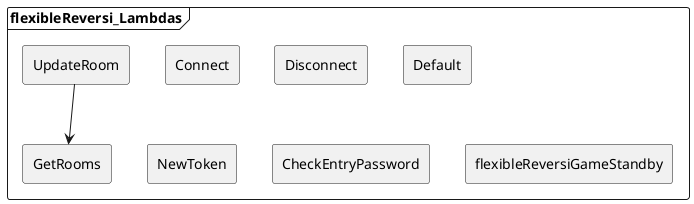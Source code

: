 @startuml lambda_relations

frame flexibleReversi_Lambdas {
    agent Connect
    agent Disconnect
    agent Default
    agent NewToken
    agent GetRooms
    agent UpdateRoom
    agent CheckEntryPassword
    agent flexibleReversiGameStandby

    UpdateRoom --> GetRooms
}

@enduml
